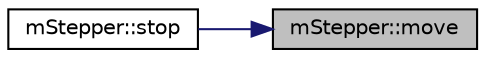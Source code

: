 digraph "mStepper::move"
{
 // LATEX_PDF_SIZE
  edge [fontname="Helvetica",fontsize="10",labelfontname="Helvetica",labelfontsize="10"];
  node [fontname="Helvetica",fontsize="10",shape=record];
  rankdir="RL";
  Node1 [label="mStepper::move",height=0.2,width=0.4,color="black", fillcolor="grey75", style="filled", fontcolor="black",tooltip=" "];
  Node1 -> Node2 [dir="back",color="midnightblue",fontsize="10",style="solid",fontname="Helvetica"];
  Node2 [label="mStepper::stop",height=0.2,width=0.4,color="black", fillcolor="white", style="filled",URL="$classm_stepper.html#a905d37a91fc5d2321d6f9ae70f3662da",tooltip=" "];
}
